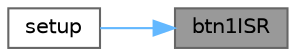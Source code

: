 digraph "btn1ISR"
{
 // INTERACTIVE_SVG=YES
 // LATEX_PDF_SIZE
  bgcolor="transparent";
  edge [fontname=Helvetica,fontsize=10,labelfontname=Helvetica,labelfontsize=10];
  node [fontname=Helvetica,fontsize=10,shape=box,height=0.2,width=0.4];
  rankdir="RL";
  Node1 [id="Node000001",label="btn1ISR",height=0.2,width=0.4,color="gray40", fillcolor="grey60", style="filled", fontcolor="black",tooltip="ISR za pritisak tipkala 1."];
  Node1 -> Node2 [id="edge1_Node000001_Node000002",dir="back",color="steelblue1",style="solid",tooltip=" "];
  Node2 [id="Node000002",label="setup",height=0.2,width=0.4,color="grey40", fillcolor="white", style="filled",URL="$da/d98/sketch_8ino.html#a4fc01d736fe50cf5b977f755b675f11d",tooltip=" "];
}
